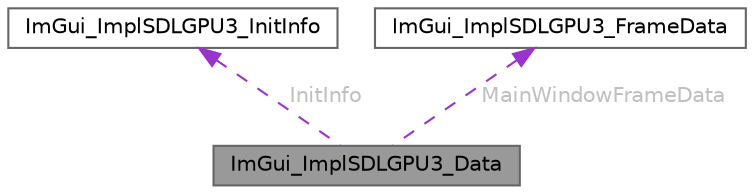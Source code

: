 digraph "ImGui_ImplSDLGPU3_Data"
{
 // LATEX_PDF_SIZE
  bgcolor="transparent";
  edge [fontname=Helvetica,fontsize=10,labelfontname=Helvetica,labelfontsize=10];
  node [fontname=Helvetica,fontsize=10,shape=box,height=0.2,width=0.4];
  Node1 [id="Node000001",label="ImGui_ImplSDLGPU3_Data",height=0.2,width=0.4,color="gray40", fillcolor="grey60", style="filled", fontcolor="black",tooltip=" "];
  Node2 -> Node1 [id="edge1_Node000001_Node000002",dir="back",color="darkorchid3",style="dashed",tooltip=" ",label=" InitInfo",fontcolor="grey" ];
  Node2 [id="Node000002",label="ImGui_ImplSDLGPU3_InitInfo",height=0.2,width=0.4,color="gray40", fillcolor="white", style="filled",URL="$struct_im_gui___impl_s_d_l_g_p_u3___init_info.html",tooltip=" "];
  Node3 -> Node1 [id="edge2_Node000001_Node000003",dir="back",color="darkorchid3",style="dashed",tooltip=" ",label=" MainWindowFrameData",fontcolor="grey" ];
  Node3 [id="Node000003",label="ImGui_ImplSDLGPU3_FrameData",height=0.2,width=0.4,color="gray40", fillcolor="white", style="filled",URL="$struct_im_gui___impl_s_d_l_g_p_u3___frame_data.html",tooltip=" "];
}
